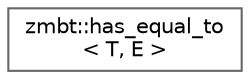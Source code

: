 digraph "Graphical Class Hierarchy"
{
 // LATEX_PDF_SIZE
  bgcolor="transparent";
  edge [fontname=Helvetica,fontsize=10,labelfontname=Helvetica,labelfontsize=10];
  node [fontname=Helvetica,fontsize=10,shape=box,height=0.2,width=0.4];
  rankdir="LR";
  Node0 [id="Node000000",label="zmbt::has_equal_to\l\< T, E \>",height=0.2,width=0.4,color="grey40", fillcolor="white", style="filled",URL="$structzmbt_1_1has__equal__to.html",tooltip=" "];
}

